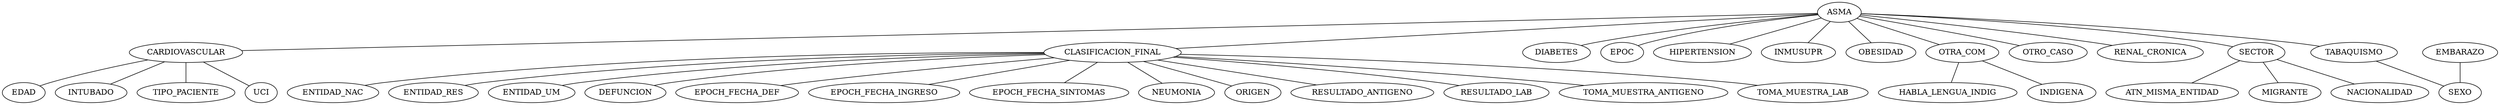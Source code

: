 strict graph  {
ASMA;
CARDIOVASCULAR;
CLASIFICACION_FINAL;
DIABETES;
EPOC;
HIPERTENSION;
INMUSUPR;
OBESIDAD;
OTRA_COM;
OTRO_CASO;
RENAL_CRONICA;
SECTOR;
TABAQUISMO;
ATN_MISMA_ENTIDAD;
ENTIDAD_NAC;
ENTIDAD_RES;
ENTIDAD_UM;
EDAD;
INTUBADO;
TIPO_PACIENTE;
UCI;
DEFUNCION;
EPOCH_FECHA_DEF;
EPOCH_FECHA_INGRESO;
EPOCH_FECHA_SINTOMAS;
NEUMONIA;
ORIGEN;
RESULTADO_ANTIGENO;
RESULTADO_LAB;
TOMA_MUESTRA_ANTIGENO;
TOMA_MUESTRA_LAB;
EMBARAZO;
SEXO;
HABLA_LENGUA_INDIG;
INDIGENA;
MIGRANTE;
NACIONALIDAD;
ASMA -- CARDIOVASCULAR;
ASMA -- CLASIFICACION_FINAL;
ASMA -- DIABETES;
ASMA -- EPOC;
ASMA -- HIPERTENSION;
ASMA -- INMUSUPR;
ASMA -- OBESIDAD;
ASMA -- OTRA_COM;
ASMA -- OTRO_CASO;
ASMA -- RENAL_CRONICA;
ASMA -- SECTOR;
ASMA -- TABAQUISMO;
CARDIOVASCULAR -- EDAD;
CARDIOVASCULAR -- INTUBADO;
CARDIOVASCULAR -- TIPO_PACIENTE;
CARDIOVASCULAR -- UCI;
CLASIFICACION_FINAL -- DEFUNCION;
CLASIFICACION_FINAL -- ENTIDAD_NAC;
CLASIFICACION_FINAL -- ENTIDAD_RES;
CLASIFICACION_FINAL -- ENTIDAD_UM;
CLASIFICACION_FINAL -- EPOCH_FECHA_DEF;
CLASIFICACION_FINAL -- EPOCH_FECHA_INGRESO;
CLASIFICACION_FINAL -- EPOCH_FECHA_SINTOMAS;
CLASIFICACION_FINAL -- NEUMONIA;
CLASIFICACION_FINAL -- ORIGEN;
CLASIFICACION_FINAL -- RESULTADO_ANTIGENO;
CLASIFICACION_FINAL -- RESULTADO_LAB;
CLASIFICACION_FINAL -- TOMA_MUESTRA_ANTIGENO;
CLASIFICACION_FINAL -- TOMA_MUESTRA_LAB;
OTRA_COM -- HABLA_LENGUA_INDIG;
OTRA_COM -- INDIGENA;
SECTOR -- ATN_MISMA_ENTIDAD;
SECTOR -- MIGRANTE;
SECTOR -- NACIONALIDAD;
TABAQUISMO -- SEXO;
EMBARAZO -- SEXO;
}
